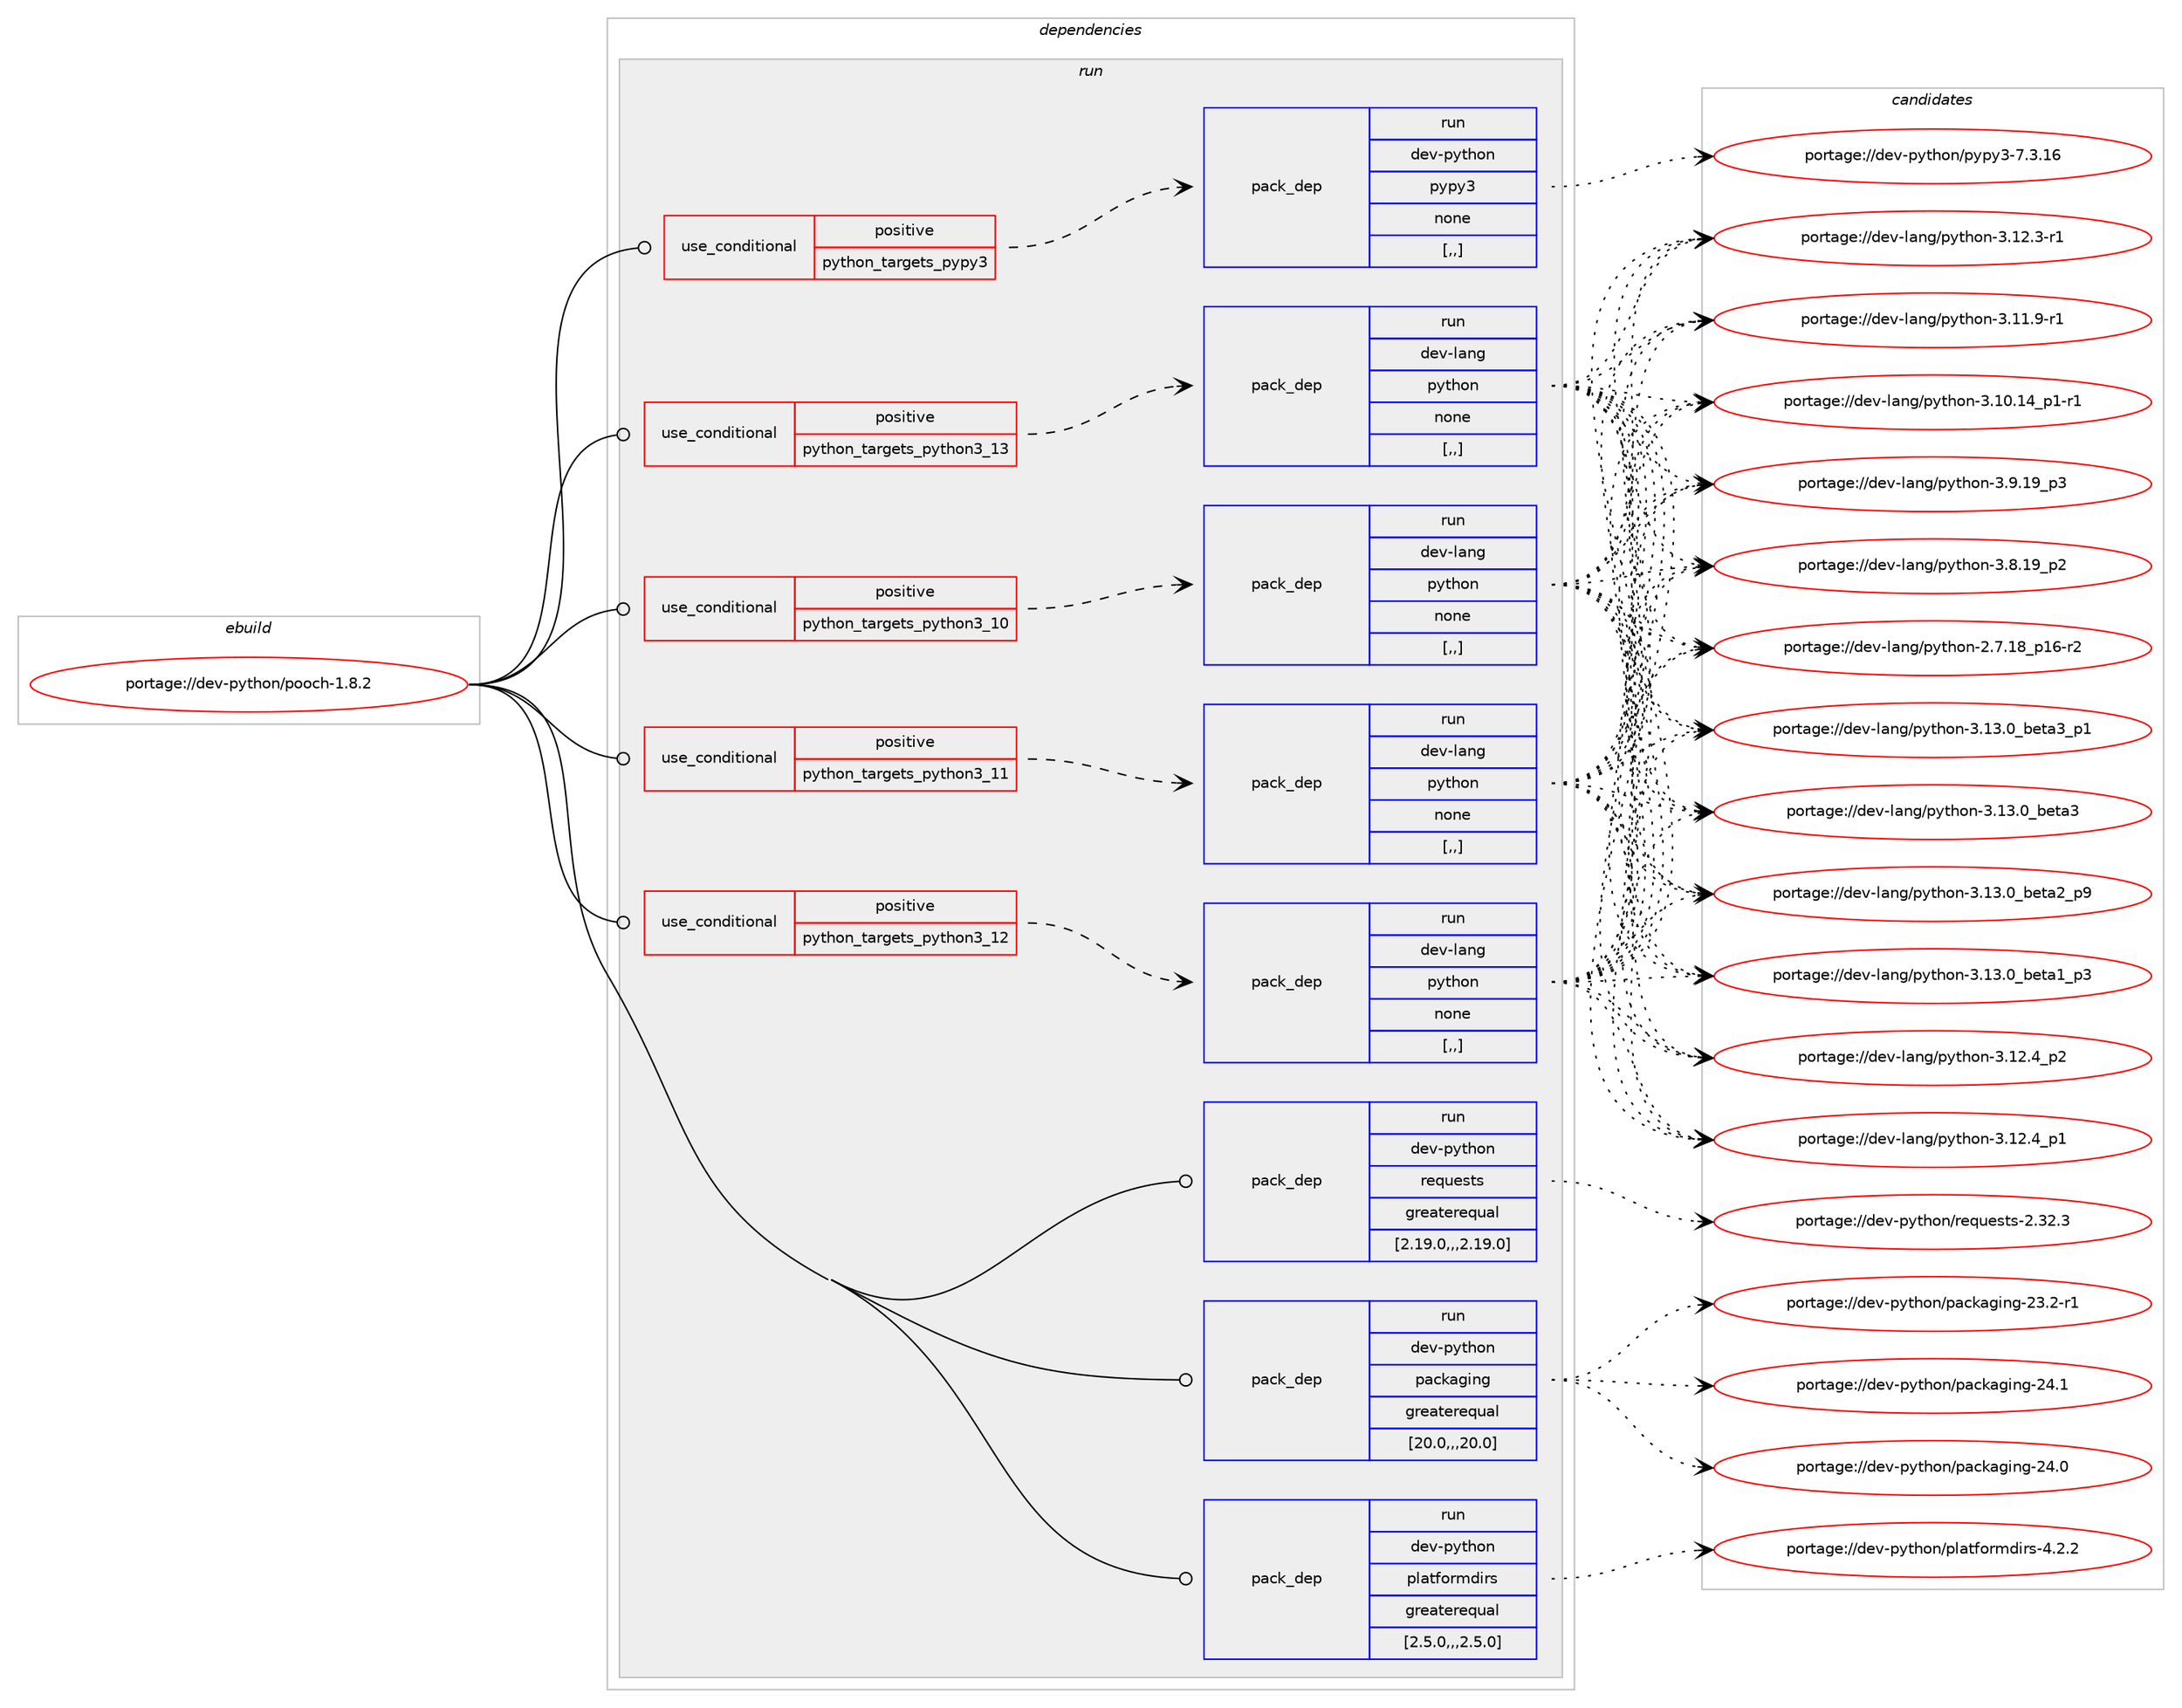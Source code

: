 digraph prolog {

# *************
# Graph options
# *************

newrank=true;
concentrate=true;
compound=true;
graph [rankdir=LR,fontname=Helvetica,fontsize=10,ranksep=1.5];#, ranksep=2.5, nodesep=0.2];
edge  [arrowhead=vee];
node  [fontname=Helvetica,fontsize=10];

# **********
# The ebuild
# **********

subgraph cluster_leftcol {
color=gray;
rank=same;
label=<<i>ebuild</i>>;
id [label="portage://dev-python/pooch-1.8.2", color=red, width=4, href="../dev-python/pooch-1.8.2.svg"];
}

# ****************
# The dependencies
# ****************

subgraph cluster_midcol {
color=gray;
label=<<i>dependencies</i>>;
subgraph cluster_compile {
fillcolor="#eeeeee";
style=filled;
label=<<i>compile</i>>;
}
subgraph cluster_compileandrun {
fillcolor="#eeeeee";
style=filled;
label=<<i>compile and run</i>>;
}
subgraph cluster_run {
fillcolor="#eeeeee";
style=filled;
label=<<i>run</i>>;
subgraph cond35862 {
dependency153911 [label=<<TABLE BORDER="0" CELLBORDER="1" CELLSPACING="0" CELLPADDING="4"><TR><TD ROWSPAN="3" CELLPADDING="10">use_conditional</TD></TR><TR><TD>positive</TD></TR><TR><TD>python_targets_pypy3</TD></TR></TABLE>>, shape=none, color=red];
subgraph pack116812 {
dependency153912 [label=<<TABLE BORDER="0" CELLBORDER="1" CELLSPACING="0" CELLPADDING="4" WIDTH="220"><TR><TD ROWSPAN="6" CELLPADDING="30">pack_dep</TD></TR><TR><TD WIDTH="110">run</TD></TR><TR><TD>dev-python</TD></TR><TR><TD>pypy3</TD></TR><TR><TD>none</TD></TR><TR><TD>[,,]</TD></TR></TABLE>>, shape=none, color=blue];
}
dependency153911:e -> dependency153912:w [weight=20,style="dashed",arrowhead="vee"];
}
id:e -> dependency153911:w [weight=20,style="solid",arrowhead="odot"];
subgraph cond35863 {
dependency153913 [label=<<TABLE BORDER="0" CELLBORDER="1" CELLSPACING="0" CELLPADDING="4"><TR><TD ROWSPAN="3" CELLPADDING="10">use_conditional</TD></TR><TR><TD>positive</TD></TR><TR><TD>python_targets_python3_10</TD></TR></TABLE>>, shape=none, color=red];
subgraph pack116813 {
dependency153914 [label=<<TABLE BORDER="0" CELLBORDER="1" CELLSPACING="0" CELLPADDING="4" WIDTH="220"><TR><TD ROWSPAN="6" CELLPADDING="30">pack_dep</TD></TR><TR><TD WIDTH="110">run</TD></TR><TR><TD>dev-lang</TD></TR><TR><TD>python</TD></TR><TR><TD>none</TD></TR><TR><TD>[,,]</TD></TR></TABLE>>, shape=none, color=blue];
}
dependency153913:e -> dependency153914:w [weight=20,style="dashed",arrowhead="vee"];
}
id:e -> dependency153913:w [weight=20,style="solid",arrowhead="odot"];
subgraph cond35864 {
dependency153915 [label=<<TABLE BORDER="0" CELLBORDER="1" CELLSPACING="0" CELLPADDING="4"><TR><TD ROWSPAN="3" CELLPADDING="10">use_conditional</TD></TR><TR><TD>positive</TD></TR><TR><TD>python_targets_python3_11</TD></TR></TABLE>>, shape=none, color=red];
subgraph pack116814 {
dependency153916 [label=<<TABLE BORDER="0" CELLBORDER="1" CELLSPACING="0" CELLPADDING="4" WIDTH="220"><TR><TD ROWSPAN="6" CELLPADDING="30">pack_dep</TD></TR><TR><TD WIDTH="110">run</TD></TR><TR><TD>dev-lang</TD></TR><TR><TD>python</TD></TR><TR><TD>none</TD></TR><TR><TD>[,,]</TD></TR></TABLE>>, shape=none, color=blue];
}
dependency153915:e -> dependency153916:w [weight=20,style="dashed",arrowhead="vee"];
}
id:e -> dependency153915:w [weight=20,style="solid",arrowhead="odot"];
subgraph cond35865 {
dependency153917 [label=<<TABLE BORDER="0" CELLBORDER="1" CELLSPACING="0" CELLPADDING="4"><TR><TD ROWSPAN="3" CELLPADDING="10">use_conditional</TD></TR><TR><TD>positive</TD></TR><TR><TD>python_targets_python3_12</TD></TR></TABLE>>, shape=none, color=red];
subgraph pack116815 {
dependency153918 [label=<<TABLE BORDER="0" CELLBORDER="1" CELLSPACING="0" CELLPADDING="4" WIDTH="220"><TR><TD ROWSPAN="6" CELLPADDING="30">pack_dep</TD></TR><TR><TD WIDTH="110">run</TD></TR><TR><TD>dev-lang</TD></TR><TR><TD>python</TD></TR><TR><TD>none</TD></TR><TR><TD>[,,]</TD></TR></TABLE>>, shape=none, color=blue];
}
dependency153917:e -> dependency153918:w [weight=20,style="dashed",arrowhead="vee"];
}
id:e -> dependency153917:w [weight=20,style="solid",arrowhead="odot"];
subgraph cond35866 {
dependency153919 [label=<<TABLE BORDER="0" CELLBORDER="1" CELLSPACING="0" CELLPADDING="4"><TR><TD ROWSPAN="3" CELLPADDING="10">use_conditional</TD></TR><TR><TD>positive</TD></TR><TR><TD>python_targets_python3_13</TD></TR></TABLE>>, shape=none, color=red];
subgraph pack116816 {
dependency153920 [label=<<TABLE BORDER="0" CELLBORDER="1" CELLSPACING="0" CELLPADDING="4" WIDTH="220"><TR><TD ROWSPAN="6" CELLPADDING="30">pack_dep</TD></TR><TR><TD WIDTH="110">run</TD></TR><TR><TD>dev-lang</TD></TR><TR><TD>python</TD></TR><TR><TD>none</TD></TR><TR><TD>[,,]</TD></TR></TABLE>>, shape=none, color=blue];
}
dependency153919:e -> dependency153920:w [weight=20,style="dashed",arrowhead="vee"];
}
id:e -> dependency153919:w [weight=20,style="solid",arrowhead="odot"];
subgraph pack116817 {
dependency153921 [label=<<TABLE BORDER="0" CELLBORDER="1" CELLSPACING="0" CELLPADDING="4" WIDTH="220"><TR><TD ROWSPAN="6" CELLPADDING="30">pack_dep</TD></TR><TR><TD WIDTH="110">run</TD></TR><TR><TD>dev-python</TD></TR><TR><TD>packaging</TD></TR><TR><TD>greaterequal</TD></TR><TR><TD>[20.0,,,20.0]</TD></TR></TABLE>>, shape=none, color=blue];
}
id:e -> dependency153921:w [weight=20,style="solid",arrowhead="odot"];
subgraph pack116818 {
dependency153922 [label=<<TABLE BORDER="0" CELLBORDER="1" CELLSPACING="0" CELLPADDING="4" WIDTH="220"><TR><TD ROWSPAN="6" CELLPADDING="30">pack_dep</TD></TR><TR><TD WIDTH="110">run</TD></TR><TR><TD>dev-python</TD></TR><TR><TD>platformdirs</TD></TR><TR><TD>greaterequal</TD></TR><TR><TD>[2.5.0,,,2.5.0]</TD></TR></TABLE>>, shape=none, color=blue];
}
id:e -> dependency153922:w [weight=20,style="solid",arrowhead="odot"];
subgraph pack116819 {
dependency153923 [label=<<TABLE BORDER="0" CELLBORDER="1" CELLSPACING="0" CELLPADDING="4" WIDTH="220"><TR><TD ROWSPAN="6" CELLPADDING="30">pack_dep</TD></TR><TR><TD WIDTH="110">run</TD></TR><TR><TD>dev-python</TD></TR><TR><TD>requests</TD></TR><TR><TD>greaterequal</TD></TR><TR><TD>[2.19.0,,,2.19.0]</TD></TR></TABLE>>, shape=none, color=blue];
}
id:e -> dependency153923:w [weight=20,style="solid",arrowhead="odot"];
}
}

# **************
# The candidates
# **************

subgraph cluster_choices {
rank=same;
color=gray;
label=<<i>candidates</i>>;

subgraph choice116812 {
color=black;
nodesep=1;
choice10010111845112121116104111110471121211121215145554651464954 [label="portage://dev-python/pypy3-7.3.16", color=red, width=4,href="../dev-python/pypy3-7.3.16.svg"];
dependency153912:e -> choice10010111845112121116104111110471121211121215145554651464954:w [style=dotted,weight="100"];
}
subgraph choice116813 {
color=black;
nodesep=1;
choice10010111845108971101034711212111610411111045514649514648959810111697519511249 [label="portage://dev-lang/python-3.13.0_beta3_p1", color=red, width=4,href="../dev-lang/python-3.13.0_beta3_p1.svg"];
choice1001011184510897110103471121211161041111104551464951464895981011169751 [label="portage://dev-lang/python-3.13.0_beta3", color=red, width=4,href="../dev-lang/python-3.13.0_beta3.svg"];
choice10010111845108971101034711212111610411111045514649514648959810111697509511257 [label="portage://dev-lang/python-3.13.0_beta2_p9", color=red, width=4,href="../dev-lang/python-3.13.0_beta2_p9.svg"];
choice10010111845108971101034711212111610411111045514649514648959810111697499511251 [label="portage://dev-lang/python-3.13.0_beta1_p3", color=red, width=4,href="../dev-lang/python-3.13.0_beta1_p3.svg"];
choice100101118451089711010347112121116104111110455146495046529511250 [label="portage://dev-lang/python-3.12.4_p2", color=red, width=4,href="../dev-lang/python-3.12.4_p2.svg"];
choice100101118451089711010347112121116104111110455146495046529511249 [label="portage://dev-lang/python-3.12.4_p1", color=red, width=4,href="../dev-lang/python-3.12.4_p1.svg"];
choice100101118451089711010347112121116104111110455146495046514511449 [label="portage://dev-lang/python-3.12.3-r1", color=red, width=4,href="../dev-lang/python-3.12.3-r1.svg"];
choice100101118451089711010347112121116104111110455146494946574511449 [label="portage://dev-lang/python-3.11.9-r1", color=red, width=4,href="../dev-lang/python-3.11.9-r1.svg"];
choice100101118451089711010347112121116104111110455146494846495295112494511449 [label="portage://dev-lang/python-3.10.14_p1-r1", color=red, width=4,href="../dev-lang/python-3.10.14_p1-r1.svg"];
choice100101118451089711010347112121116104111110455146574649579511251 [label="portage://dev-lang/python-3.9.19_p3", color=red, width=4,href="../dev-lang/python-3.9.19_p3.svg"];
choice100101118451089711010347112121116104111110455146564649579511250 [label="portage://dev-lang/python-3.8.19_p2", color=red, width=4,href="../dev-lang/python-3.8.19_p2.svg"];
choice100101118451089711010347112121116104111110455046554649569511249544511450 [label="portage://dev-lang/python-2.7.18_p16-r2", color=red, width=4,href="../dev-lang/python-2.7.18_p16-r2.svg"];
dependency153914:e -> choice10010111845108971101034711212111610411111045514649514648959810111697519511249:w [style=dotted,weight="100"];
dependency153914:e -> choice1001011184510897110103471121211161041111104551464951464895981011169751:w [style=dotted,weight="100"];
dependency153914:e -> choice10010111845108971101034711212111610411111045514649514648959810111697509511257:w [style=dotted,weight="100"];
dependency153914:e -> choice10010111845108971101034711212111610411111045514649514648959810111697499511251:w [style=dotted,weight="100"];
dependency153914:e -> choice100101118451089711010347112121116104111110455146495046529511250:w [style=dotted,weight="100"];
dependency153914:e -> choice100101118451089711010347112121116104111110455146495046529511249:w [style=dotted,weight="100"];
dependency153914:e -> choice100101118451089711010347112121116104111110455146495046514511449:w [style=dotted,weight="100"];
dependency153914:e -> choice100101118451089711010347112121116104111110455146494946574511449:w [style=dotted,weight="100"];
dependency153914:e -> choice100101118451089711010347112121116104111110455146494846495295112494511449:w [style=dotted,weight="100"];
dependency153914:e -> choice100101118451089711010347112121116104111110455146574649579511251:w [style=dotted,weight="100"];
dependency153914:e -> choice100101118451089711010347112121116104111110455146564649579511250:w [style=dotted,weight="100"];
dependency153914:e -> choice100101118451089711010347112121116104111110455046554649569511249544511450:w [style=dotted,weight="100"];
}
subgraph choice116814 {
color=black;
nodesep=1;
choice10010111845108971101034711212111610411111045514649514648959810111697519511249 [label="portage://dev-lang/python-3.13.0_beta3_p1", color=red, width=4,href="../dev-lang/python-3.13.0_beta3_p1.svg"];
choice1001011184510897110103471121211161041111104551464951464895981011169751 [label="portage://dev-lang/python-3.13.0_beta3", color=red, width=4,href="../dev-lang/python-3.13.0_beta3.svg"];
choice10010111845108971101034711212111610411111045514649514648959810111697509511257 [label="portage://dev-lang/python-3.13.0_beta2_p9", color=red, width=4,href="../dev-lang/python-3.13.0_beta2_p9.svg"];
choice10010111845108971101034711212111610411111045514649514648959810111697499511251 [label="portage://dev-lang/python-3.13.0_beta1_p3", color=red, width=4,href="../dev-lang/python-3.13.0_beta1_p3.svg"];
choice100101118451089711010347112121116104111110455146495046529511250 [label="portage://dev-lang/python-3.12.4_p2", color=red, width=4,href="../dev-lang/python-3.12.4_p2.svg"];
choice100101118451089711010347112121116104111110455146495046529511249 [label="portage://dev-lang/python-3.12.4_p1", color=red, width=4,href="../dev-lang/python-3.12.4_p1.svg"];
choice100101118451089711010347112121116104111110455146495046514511449 [label="portage://dev-lang/python-3.12.3-r1", color=red, width=4,href="../dev-lang/python-3.12.3-r1.svg"];
choice100101118451089711010347112121116104111110455146494946574511449 [label="portage://dev-lang/python-3.11.9-r1", color=red, width=4,href="../dev-lang/python-3.11.9-r1.svg"];
choice100101118451089711010347112121116104111110455146494846495295112494511449 [label="portage://dev-lang/python-3.10.14_p1-r1", color=red, width=4,href="../dev-lang/python-3.10.14_p1-r1.svg"];
choice100101118451089711010347112121116104111110455146574649579511251 [label="portage://dev-lang/python-3.9.19_p3", color=red, width=4,href="../dev-lang/python-3.9.19_p3.svg"];
choice100101118451089711010347112121116104111110455146564649579511250 [label="portage://dev-lang/python-3.8.19_p2", color=red, width=4,href="../dev-lang/python-3.8.19_p2.svg"];
choice100101118451089711010347112121116104111110455046554649569511249544511450 [label="portage://dev-lang/python-2.7.18_p16-r2", color=red, width=4,href="../dev-lang/python-2.7.18_p16-r2.svg"];
dependency153916:e -> choice10010111845108971101034711212111610411111045514649514648959810111697519511249:w [style=dotted,weight="100"];
dependency153916:e -> choice1001011184510897110103471121211161041111104551464951464895981011169751:w [style=dotted,weight="100"];
dependency153916:e -> choice10010111845108971101034711212111610411111045514649514648959810111697509511257:w [style=dotted,weight="100"];
dependency153916:e -> choice10010111845108971101034711212111610411111045514649514648959810111697499511251:w [style=dotted,weight="100"];
dependency153916:e -> choice100101118451089711010347112121116104111110455146495046529511250:w [style=dotted,weight="100"];
dependency153916:e -> choice100101118451089711010347112121116104111110455146495046529511249:w [style=dotted,weight="100"];
dependency153916:e -> choice100101118451089711010347112121116104111110455146495046514511449:w [style=dotted,weight="100"];
dependency153916:e -> choice100101118451089711010347112121116104111110455146494946574511449:w [style=dotted,weight="100"];
dependency153916:e -> choice100101118451089711010347112121116104111110455146494846495295112494511449:w [style=dotted,weight="100"];
dependency153916:e -> choice100101118451089711010347112121116104111110455146574649579511251:w [style=dotted,weight="100"];
dependency153916:e -> choice100101118451089711010347112121116104111110455146564649579511250:w [style=dotted,weight="100"];
dependency153916:e -> choice100101118451089711010347112121116104111110455046554649569511249544511450:w [style=dotted,weight="100"];
}
subgraph choice116815 {
color=black;
nodesep=1;
choice10010111845108971101034711212111610411111045514649514648959810111697519511249 [label="portage://dev-lang/python-3.13.0_beta3_p1", color=red, width=4,href="../dev-lang/python-3.13.0_beta3_p1.svg"];
choice1001011184510897110103471121211161041111104551464951464895981011169751 [label="portage://dev-lang/python-3.13.0_beta3", color=red, width=4,href="../dev-lang/python-3.13.0_beta3.svg"];
choice10010111845108971101034711212111610411111045514649514648959810111697509511257 [label="portage://dev-lang/python-3.13.0_beta2_p9", color=red, width=4,href="../dev-lang/python-3.13.0_beta2_p9.svg"];
choice10010111845108971101034711212111610411111045514649514648959810111697499511251 [label="portage://dev-lang/python-3.13.0_beta1_p3", color=red, width=4,href="../dev-lang/python-3.13.0_beta1_p3.svg"];
choice100101118451089711010347112121116104111110455146495046529511250 [label="portage://dev-lang/python-3.12.4_p2", color=red, width=4,href="../dev-lang/python-3.12.4_p2.svg"];
choice100101118451089711010347112121116104111110455146495046529511249 [label="portage://dev-lang/python-3.12.4_p1", color=red, width=4,href="../dev-lang/python-3.12.4_p1.svg"];
choice100101118451089711010347112121116104111110455146495046514511449 [label="portage://dev-lang/python-3.12.3-r1", color=red, width=4,href="../dev-lang/python-3.12.3-r1.svg"];
choice100101118451089711010347112121116104111110455146494946574511449 [label="portage://dev-lang/python-3.11.9-r1", color=red, width=4,href="../dev-lang/python-3.11.9-r1.svg"];
choice100101118451089711010347112121116104111110455146494846495295112494511449 [label="portage://dev-lang/python-3.10.14_p1-r1", color=red, width=4,href="../dev-lang/python-3.10.14_p1-r1.svg"];
choice100101118451089711010347112121116104111110455146574649579511251 [label="portage://dev-lang/python-3.9.19_p3", color=red, width=4,href="../dev-lang/python-3.9.19_p3.svg"];
choice100101118451089711010347112121116104111110455146564649579511250 [label="portage://dev-lang/python-3.8.19_p2", color=red, width=4,href="../dev-lang/python-3.8.19_p2.svg"];
choice100101118451089711010347112121116104111110455046554649569511249544511450 [label="portage://dev-lang/python-2.7.18_p16-r2", color=red, width=4,href="../dev-lang/python-2.7.18_p16-r2.svg"];
dependency153918:e -> choice10010111845108971101034711212111610411111045514649514648959810111697519511249:w [style=dotted,weight="100"];
dependency153918:e -> choice1001011184510897110103471121211161041111104551464951464895981011169751:w [style=dotted,weight="100"];
dependency153918:e -> choice10010111845108971101034711212111610411111045514649514648959810111697509511257:w [style=dotted,weight="100"];
dependency153918:e -> choice10010111845108971101034711212111610411111045514649514648959810111697499511251:w [style=dotted,weight="100"];
dependency153918:e -> choice100101118451089711010347112121116104111110455146495046529511250:w [style=dotted,weight="100"];
dependency153918:e -> choice100101118451089711010347112121116104111110455146495046529511249:w [style=dotted,weight="100"];
dependency153918:e -> choice100101118451089711010347112121116104111110455146495046514511449:w [style=dotted,weight="100"];
dependency153918:e -> choice100101118451089711010347112121116104111110455146494946574511449:w [style=dotted,weight="100"];
dependency153918:e -> choice100101118451089711010347112121116104111110455146494846495295112494511449:w [style=dotted,weight="100"];
dependency153918:e -> choice100101118451089711010347112121116104111110455146574649579511251:w [style=dotted,weight="100"];
dependency153918:e -> choice100101118451089711010347112121116104111110455146564649579511250:w [style=dotted,weight="100"];
dependency153918:e -> choice100101118451089711010347112121116104111110455046554649569511249544511450:w [style=dotted,weight="100"];
}
subgraph choice116816 {
color=black;
nodesep=1;
choice10010111845108971101034711212111610411111045514649514648959810111697519511249 [label="portage://dev-lang/python-3.13.0_beta3_p1", color=red, width=4,href="../dev-lang/python-3.13.0_beta3_p1.svg"];
choice1001011184510897110103471121211161041111104551464951464895981011169751 [label="portage://dev-lang/python-3.13.0_beta3", color=red, width=4,href="../dev-lang/python-3.13.0_beta3.svg"];
choice10010111845108971101034711212111610411111045514649514648959810111697509511257 [label="portage://dev-lang/python-3.13.0_beta2_p9", color=red, width=4,href="../dev-lang/python-3.13.0_beta2_p9.svg"];
choice10010111845108971101034711212111610411111045514649514648959810111697499511251 [label="portage://dev-lang/python-3.13.0_beta1_p3", color=red, width=4,href="../dev-lang/python-3.13.0_beta1_p3.svg"];
choice100101118451089711010347112121116104111110455146495046529511250 [label="portage://dev-lang/python-3.12.4_p2", color=red, width=4,href="../dev-lang/python-3.12.4_p2.svg"];
choice100101118451089711010347112121116104111110455146495046529511249 [label="portage://dev-lang/python-3.12.4_p1", color=red, width=4,href="../dev-lang/python-3.12.4_p1.svg"];
choice100101118451089711010347112121116104111110455146495046514511449 [label="portage://dev-lang/python-3.12.3-r1", color=red, width=4,href="../dev-lang/python-3.12.3-r1.svg"];
choice100101118451089711010347112121116104111110455146494946574511449 [label="portage://dev-lang/python-3.11.9-r1", color=red, width=4,href="../dev-lang/python-3.11.9-r1.svg"];
choice100101118451089711010347112121116104111110455146494846495295112494511449 [label="portage://dev-lang/python-3.10.14_p1-r1", color=red, width=4,href="../dev-lang/python-3.10.14_p1-r1.svg"];
choice100101118451089711010347112121116104111110455146574649579511251 [label="portage://dev-lang/python-3.9.19_p3", color=red, width=4,href="../dev-lang/python-3.9.19_p3.svg"];
choice100101118451089711010347112121116104111110455146564649579511250 [label="portage://dev-lang/python-3.8.19_p2", color=red, width=4,href="../dev-lang/python-3.8.19_p2.svg"];
choice100101118451089711010347112121116104111110455046554649569511249544511450 [label="portage://dev-lang/python-2.7.18_p16-r2", color=red, width=4,href="../dev-lang/python-2.7.18_p16-r2.svg"];
dependency153920:e -> choice10010111845108971101034711212111610411111045514649514648959810111697519511249:w [style=dotted,weight="100"];
dependency153920:e -> choice1001011184510897110103471121211161041111104551464951464895981011169751:w [style=dotted,weight="100"];
dependency153920:e -> choice10010111845108971101034711212111610411111045514649514648959810111697509511257:w [style=dotted,weight="100"];
dependency153920:e -> choice10010111845108971101034711212111610411111045514649514648959810111697499511251:w [style=dotted,weight="100"];
dependency153920:e -> choice100101118451089711010347112121116104111110455146495046529511250:w [style=dotted,weight="100"];
dependency153920:e -> choice100101118451089711010347112121116104111110455146495046529511249:w [style=dotted,weight="100"];
dependency153920:e -> choice100101118451089711010347112121116104111110455146495046514511449:w [style=dotted,weight="100"];
dependency153920:e -> choice100101118451089711010347112121116104111110455146494946574511449:w [style=dotted,weight="100"];
dependency153920:e -> choice100101118451089711010347112121116104111110455146494846495295112494511449:w [style=dotted,weight="100"];
dependency153920:e -> choice100101118451089711010347112121116104111110455146574649579511251:w [style=dotted,weight="100"];
dependency153920:e -> choice100101118451089711010347112121116104111110455146564649579511250:w [style=dotted,weight="100"];
dependency153920:e -> choice100101118451089711010347112121116104111110455046554649569511249544511450:w [style=dotted,weight="100"];
}
subgraph choice116817 {
color=black;
nodesep=1;
choice10010111845112121116104111110471129799107971031051101034550524649 [label="portage://dev-python/packaging-24.1", color=red, width=4,href="../dev-python/packaging-24.1.svg"];
choice10010111845112121116104111110471129799107971031051101034550524648 [label="portage://dev-python/packaging-24.0", color=red, width=4,href="../dev-python/packaging-24.0.svg"];
choice100101118451121211161041111104711297991079710310511010345505146504511449 [label="portage://dev-python/packaging-23.2-r1", color=red, width=4,href="../dev-python/packaging-23.2-r1.svg"];
dependency153921:e -> choice10010111845112121116104111110471129799107971031051101034550524649:w [style=dotted,weight="100"];
dependency153921:e -> choice10010111845112121116104111110471129799107971031051101034550524648:w [style=dotted,weight="100"];
dependency153921:e -> choice100101118451121211161041111104711297991079710310511010345505146504511449:w [style=dotted,weight="100"];
}
subgraph choice116818 {
color=black;
nodesep=1;
choice100101118451121211161041111104711210897116102111114109100105114115455246504650 [label="portage://dev-python/platformdirs-4.2.2", color=red, width=4,href="../dev-python/platformdirs-4.2.2.svg"];
dependency153922:e -> choice100101118451121211161041111104711210897116102111114109100105114115455246504650:w [style=dotted,weight="100"];
}
subgraph choice116819 {
color=black;
nodesep=1;
choice100101118451121211161041111104711410111311710111511611545504651504651 [label="portage://dev-python/requests-2.32.3", color=red, width=4,href="../dev-python/requests-2.32.3.svg"];
dependency153923:e -> choice100101118451121211161041111104711410111311710111511611545504651504651:w [style=dotted,weight="100"];
}
}

}
